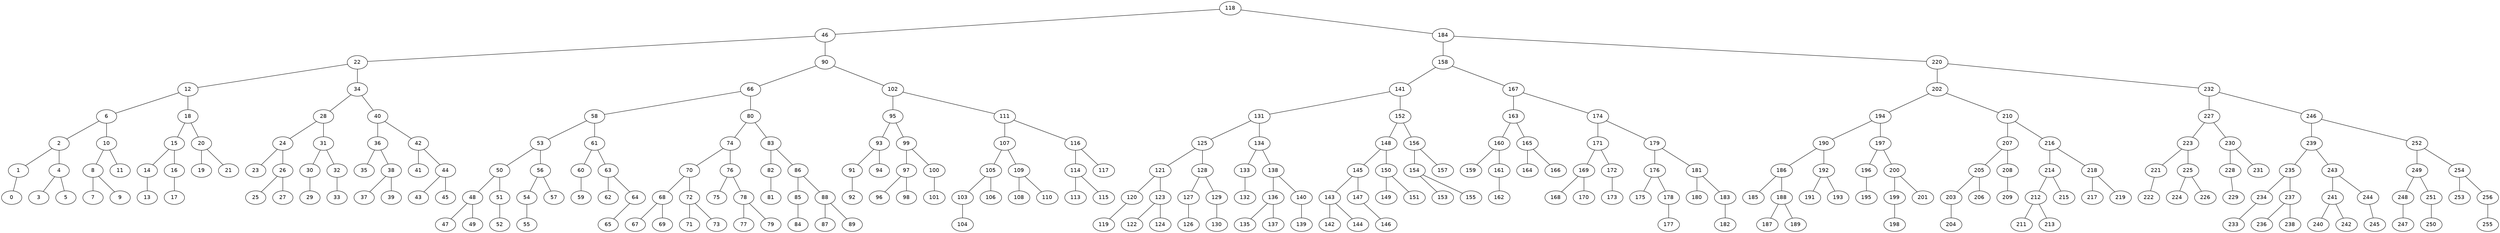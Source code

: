 graph BST {
    node [fontname="Helvetica"];
    118 [label="118"];
    118 -- 46;
    46 [label="46"];
    46 -- 22;
    22 [label="22"];
    22 -- 12;
    12 [label="12"];
    12 -- 6;
    6 [label="6"];
    6 -- 2;
    2 [label="2"];
    2 -- 1;
    1 [label="1"];
    1 -- 0;
    0 [label="0"];
    2 -- 4;
    4 [label="4"];
    4 -- 3;
    3 [label="3"];
    4 -- 5;
    5 [label="5"];
    6 -- 10;
    10 [label="10"];
    10 -- 8;
    8 [label="8"];
    8 -- 7;
    7 [label="7"];
    8 -- 9;
    9 [label="9"];
    10 -- 11;
    11 [label="11"];
    12 -- 18;
    18 [label="18"];
    18 -- 15;
    15 [label="15"];
    15 -- 14;
    14 [label="14"];
    14 -- 13;
    13 [label="13"];
    15 -- 16;
    16 [label="16"];
    16 -- 17;
    17 [label="17"];
    18 -- 20;
    20 [label="20"];
    20 -- 19;
    19 [label="19"];
    20 -- 21;
    21 [label="21"];
    22 -- 34;
    34 [label="34"];
    34 -- 28;
    28 [label="28"];
    28 -- 24;
    24 [label="24"];
    24 -- 23;
    23 [label="23"];
    24 -- 26;
    26 [label="26"];
    26 -- 25;
    25 [label="25"];
    26 -- 27;
    27 [label="27"];
    28 -- 31;
    31 [label="31"];
    31 -- 30;
    30 [label="30"];
    30 -- 29;
    29 [label="29"];
    31 -- 32;
    32 [label="32"];
    32 -- 33;
    33 [label="33"];
    34 -- 40;
    40 [label="40"];
    40 -- 36;
    36 [label="36"];
    36 -- 35;
    35 [label="35"];
    36 -- 38;
    38 [label="38"];
    38 -- 37;
    37 [label="37"];
    38 -- 39;
    39 [label="39"];
    40 -- 42;
    42 [label="42"];
    42 -- 41;
    41 [label="41"];
    42 -- 44;
    44 [label="44"];
    44 -- 43;
    43 [label="43"];
    44 -- 45;
    45 [label="45"];
    46 -- 90;
    90 [label="90"];
    90 -- 66;
    66 [label="66"];
    66 -- 58;
    58 [label="58"];
    58 -- 53;
    53 [label="53"];
    53 -- 50;
    50 [label="50"];
    50 -- 48;
    48 [label="48"];
    48 -- 47;
    47 [label="47"];
    48 -- 49;
    49 [label="49"];
    50 -- 51;
    51 [label="51"];
    51 -- 52;
    52 [label="52"];
    53 -- 56;
    56 [label="56"];
    56 -- 54;
    54 [label="54"];
    54 -- 55;
    55 [label="55"];
    56 -- 57;
    57 [label="57"];
    58 -- 61;
    61 [label="61"];
    61 -- 60;
    60 [label="60"];
    60 -- 59;
    59 [label="59"];
    61 -- 63;
    63 [label="63"];
    63 -- 62;
    62 [label="62"];
    63 -- 64;
    64 [label="64"];
    64 -- 65;
    65 [label="65"];
    66 -- 80;
    80 [label="80"];
    80 -- 74;
    74 [label="74"];
    74 -- 70;
    70 [label="70"];
    70 -- 68;
    68 [label="68"];
    68 -- 67;
    67 [label="67"];
    68 -- 69;
    69 [label="69"];
    70 -- 72;
    72 [label="72"];
    72 -- 71;
    71 [label="71"];
    72 -- 73;
    73 [label="73"];
    74 -- 76;
    76 [label="76"];
    76 -- 75;
    75 [label="75"];
    76 -- 78;
    78 [label="78"];
    78 -- 77;
    77 [label="77"];
    78 -- 79;
    79 [label="79"];
    80 -- 83;
    83 [label="83"];
    83 -- 82;
    82 [label="82"];
    82 -- 81;
    81 [label="81"];
    83 -- 86;
    86 [label="86"];
    86 -- 85;
    85 [label="85"];
    85 -- 84;
    84 [label="84"];
    86 -- 88;
    88 [label="88"];
    88 -- 87;
    87 [label="87"];
    88 -- 89;
    89 [label="89"];
    90 -- 102;
    102 [label="102"];
    102 -- 95;
    95 [label="95"];
    95 -- 93;
    93 [label="93"];
    93 -- 91;
    91 [label="91"];
    91 -- 92;
    92 [label="92"];
    93 -- 94;
    94 [label="94"];
    95 -- 99;
    99 [label="99"];
    99 -- 97;
    97 [label="97"];
    97 -- 96;
    96 [label="96"];
    97 -- 98;
    98 [label="98"];
    99 -- 100;
    100 [label="100"];
    100 -- 101;
    101 [label="101"];
    102 -- 111;
    111 [label="111"];
    111 -- 107;
    107 [label="107"];
    107 -- 105;
    105 [label="105"];
    105 -- 103;
    103 [label="103"];
    103 -- 104;
    104 [label="104"];
    105 -- 106;
    106 [label="106"];
    107 -- 109;
    109 [label="109"];
    109 -- 108;
    108 [label="108"];
    109 -- 110;
    110 [label="110"];
    111 -- 116;
    116 [label="116"];
    116 -- 114;
    114 [label="114"];
    114 -- 113;
    113 [label="113"];
    114 -- 115;
    115 [label="115"];
    116 -- 117;
    117 [label="117"];
    118 -- 184;
    184 [label="184"];
    184 -- 158;
    158 [label="158"];
    158 -- 141;
    141 [label="141"];
    141 -- 131;
    131 [label="131"];
    131 -- 125;
    125 [label="125"];
    125 -- 121;
    121 [label="121"];
    121 -- 120;
    120 [label="120"];
    120 -- 119;
    119 [label="119"];
    121 -- 123;
    123 [label="123"];
    123 -- 122;
    122 [label="122"];
    123 -- 124;
    124 [label="124"];
    125 -- 128;
    128 [label="128"];
    128 -- 127;
    127 [label="127"];
    127 -- 126;
    126 [label="126"];
    128 -- 129;
    129 [label="129"];
    129 -- 130;
    130 [label="130"];
    131 -- 134;
    134 [label="134"];
    134 -- 133;
    133 [label="133"];
    133 -- 132;
    132 [label="132"];
    134 -- 138;
    138 [label="138"];
    138 -- 136;
    136 [label="136"];
    136 -- 135;
    135 [label="135"];
    136 -- 137;
    137 [label="137"];
    138 -- 140;
    140 [label="140"];
    140 -- 139;
    139 [label="139"];
    141 -- 152;
    152 [label="152"];
    152 -- 148;
    148 [label="148"];
    148 -- 145;
    145 [label="145"];
    145 -- 143;
    143 [label="143"];
    143 -- 142;
    142 [label="142"];
    143 -- 144;
    144 [label="144"];
    145 -- 147;
    147 [label="147"];
    147 -- 146;
    146 [label="146"];
    148 -- 150;
    150 [label="150"];
    150 -- 149;
    149 [label="149"];
    150 -- 151;
    151 [label="151"];
    152 -- 156;
    156 [label="156"];
    156 -- 154;
    154 [label="154"];
    154 -- 153;
    153 [label="153"];
    154 -- 155;
    155 [label="155"];
    156 -- 157;
    157 [label="157"];
    158 -- 167;
    167 [label="167"];
    167 -- 163;
    163 [label="163"];
    163 -- 160;
    160 [label="160"];
    160 -- 159;
    159 [label="159"];
    160 -- 161;
    161 [label="161"];
    161 -- 162;
    162 [label="162"];
    163 -- 165;
    165 [label="165"];
    165 -- 164;
    164 [label="164"];
    165 -- 166;
    166 [label="166"];
    167 -- 174;
    174 [label="174"];
    174 -- 171;
    171 [label="171"];
    171 -- 169;
    169 [label="169"];
    169 -- 168;
    168 [label="168"];
    169 -- 170;
    170 [label="170"];
    171 -- 172;
    172 [label="172"];
    172 -- 173;
    173 [label="173"];
    174 -- 179;
    179 [label="179"];
    179 -- 176;
    176 [label="176"];
    176 -- 175;
    175 [label="175"];
    176 -- 178;
    178 [label="178"];
    178 -- 177;
    177 [label="177"];
    179 -- 181;
    181 [label="181"];
    181 -- 180;
    180 [label="180"];
    181 -- 183;
    183 [label="183"];
    183 -- 182;
    182 [label="182"];
    184 -- 220;
    220 [label="220"];
    220 -- 202;
    202 [label="202"];
    202 -- 194;
    194 [label="194"];
    194 -- 190;
    190 [label="190"];
    190 -- 186;
    186 [label="186"];
    186 -- 185;
    185 [label="185"];
    186 -- 188;
    188 [label="188"];
    188 -- 187;
    187 [label="187"];
    188 -- 189;
    189 [label="189"];
    190 -- 192;
    192 [label="192"];
    192 -- 191;
    191 [label="191"];
    192 -- 193;
    193 [label="193"];
    194 -- 197;
    197 [label="197"];
    197 -- 196;
    196 [label="196"];
    196 -- 195;
    195 [label="195"];
    197 -- 200;
    200 [label="200"];
    200 -- 199;
    199 [label="199"];
    199 -- 198;
    198 [label="198"];
    200 -- 201;
    201 [label="201"];
    202 -- 210;
    210 [label="210"];
    210 -- 207;
    207 [label="207"];
    207 -- 205;
    205 [label="205"];
    205 -- 203;
    203 [label="203"];
    203 -- 204;
    204 [label="204"];
    205 -- 206;
    206 [label="206"];
    207 -- 208;
    208 [label="208"];
    208 -- 209;
    209 [label="209"];
    210 -- 216;
    216 [label="216"];
    216 -- 214;
    214 [label="214"];
    214 -- 212;
    212 [label="212"];
    212 -- 211;
    211 [label="211"];
    212 -- 213;
    213 [label="213"];
    214 -- 215;
    215 [label="215"];
    216 -- 218;
    218 [label="218"];
    218 -- 217;
    217 [label="217"];
    218 -- 219;
    219 [label="219"];
    220 -- 232;
    232 [label="232"];
    232 -- 227;
    227 [label="227"];
    227 -- 223;
    223 [label="223"];
    223 -- 221;
    221 [label="221"];
    221 -- 222;
    222 [label="222"];
    223 -- 225;
    225 [label="225"];
    225 -- 224;
    224 [label="224"];
    225 -- 226;
    226 [label="226"];
    227 -- 230;
    230 [label="230"];
    230 -- 228;
    228 [label="228"];
    228 -- 229;
    229 [label="229"];
    230 -- 231;
    231 [label="231"];
    232 -- 246;
    246 [label="246"];
    246 -- 239;
    239 [label="239"];
    239 -- 235;
    235 [label="235"];
    235 -- 234;
    234 [label="234"];
    234 -- 233;
    233 [label="233"];
    235 -- 237;
    237 [label="237"];
    237 -- 236;
    236 [label="236"];
    237 -- 238;
    238 [label="238"];
    239 -- 243;
    243 [label="243"];
    243 -- 241;
    241 [label="241"];
    241 -- 240;
    240 [label="240"];
    241 -- 242;
    242 [label="242"];
    243 -- 244;
    244 [label="244"];
    244 -- 245;
    245 [label="245"];
    246 -- 252;
    252 [label="252"];
    252 -- 249;
    249 [label="249"];
    249 -- 248;
    248 [label="248"];
    248 -- 247;
    247 [label="247"];
    249 -- 251;
    251 [label="251"];
    251 -- 250;
    250 [label="250"];
    252 -- 254;
    254 [label="254"];
    254 -- 253;
    253 [label="253"];
    254 -- 256;
    256 [label="256"];
    256 -- 255;
    255 [label="255"];
}
